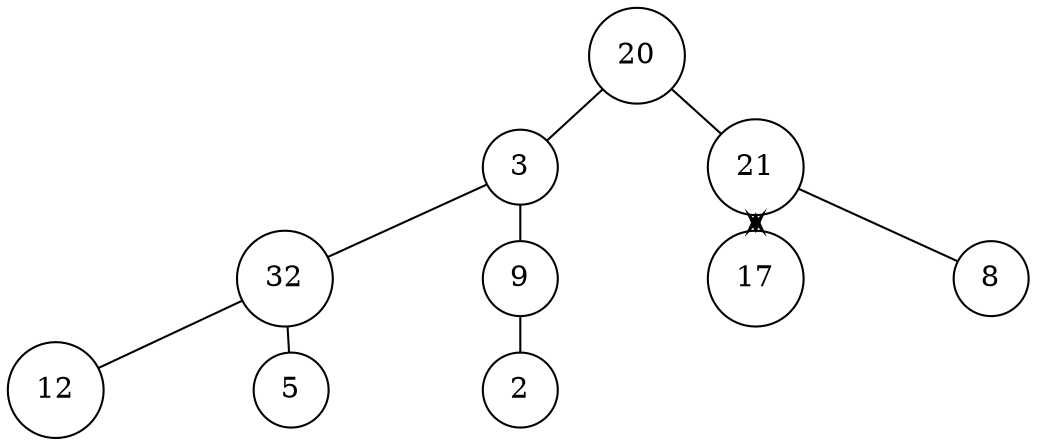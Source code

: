 digraph BT33 {
    nodesep=1;
    ranksep=0.1;
    margin=0;
    graph [ordering="out"]
    node [shape=circle];
    edge [arrowsize=0.8, arrowhead=none, arrowtail=none];
    20 -> 3;
    20 -> 21;
    3 -> 32;
    3 -> 9;
    21 -> 17 [arrowhead="vee", arrowtail="vee", dir="both"];
    21 -> 8;
    32 -> 12;
    32 -> 5;
    9 -> 2 [side="left"];
}